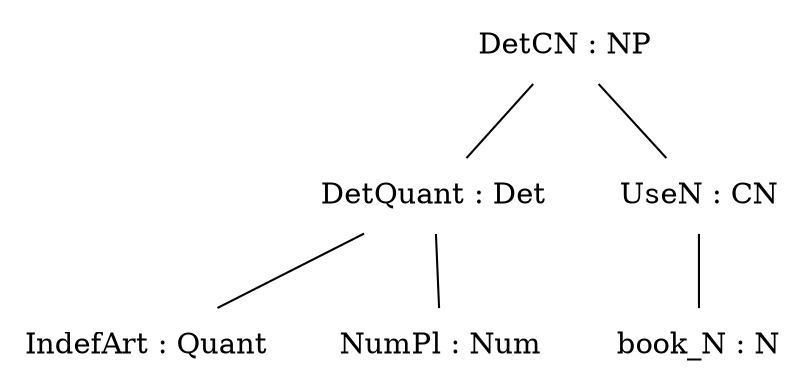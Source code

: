 graph {
n0[label = "DetCN : NP", style = "solid", shape = "plaintext"] ;
n0_0[label = "DetQuant : Det", style = "solid", shape = "plaintext"] ;
n0 -- n0_0 [style = "solid"];
n0_0_0[label = "IndefArt : Quant", style = "solid", shape = "plaintext"] ;
n0_0 -- n0_0_0 [style = "solid"];
n1_0_0[label = "NumPl : Num", style = "solid", shape = "plaintext"] ;
n0_0 -- n1_0_0 [style = "solid"];
n1_0[label = "UseN : CN", style = "solid", shape = "plaintext"] ;
n0 -- n1_0 [style = "solid"];
n0_1_0[label = "book_N : N", style = "solid", shape = "plaintext"] ;
n1_0 -- n0_1_0 [style = "solid"];
}
graph {
n0[label = "DetCN : NP", style = "solid", shape = "plaintext"] ;
n0_0[label = "DetQuant : Det", style = "solid", shape = "plaintext"] ;
n0 -- n0_0 [style = "solid"];
n0_0_0[label = "IndefArt : Quant", style = "solid", shape = "plaintext"] ;
n0_0 -- n0_0_0 [style = "solid"];
n1_0_0[label = "NumPl : Num", style = "solid", shape = "plaintext"] ;
n0_0 -- n1_0_0 [style = "solid"];
n1_0[label = "UseN : CN", style = "solid", shape = "plaintext"] ;
n0 -- n1_0 [style = "solid"];
n0_1_0[label = "book_N : N", style = "solid", shape = "plaintext"] ;
n1_0 -- n0_1_0 [style = "solid"];
}
graph {
n0[label = "DetCN : NP", style = "solid", shape = "plaintext"] ;
n0_0[label = "DetQuant : Det", style = "solid", shape = "plaintext"] ;
n0 -- n0_0 [style = "solid"];
n0_0_0[label = "IndefArt : Quant", style = "solid", shape = "plaintext"] ;
n0_0 -- n0_0_0 [style = "solid"];
n1_0_0[label = "NumPl : Num", style = "solid", shape = "plaintext"] ;
n0_0 -- n1_0_0 [style = "solid"];
n1_0[label = "UseN : CN", style = "solid", shape = "plaintext"] ;
n0 -- n1_0 [style = "solid"];
n0_1_0[label = "book_N : N", style = "solid", shape = "plaintext"] ;
n1_0 -- n0_1_0 [style = "solid"];
}
